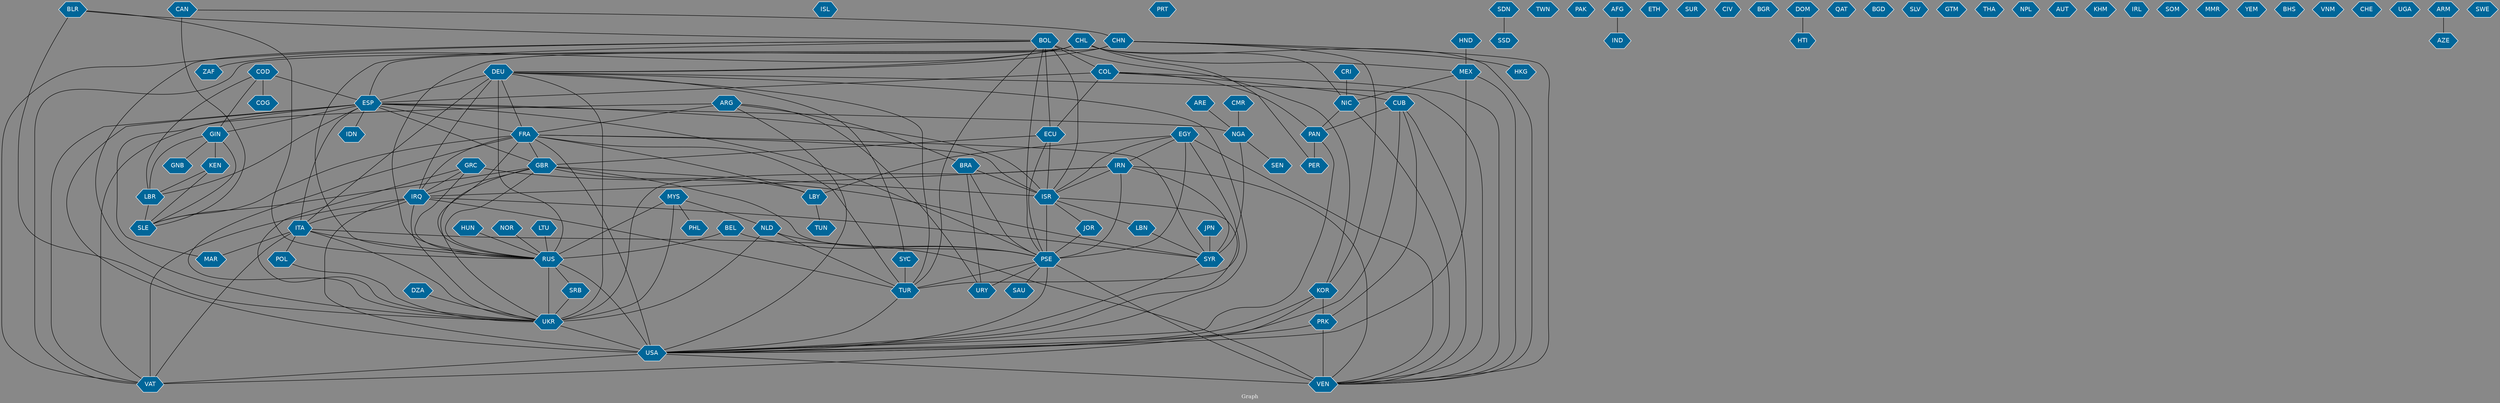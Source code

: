 // Countries together in item graph
graph {
	graph [bgcolor="#888888" fontcolor=white fontsize=12 label="Graph" outputorder=edgesfirst overlap=prism]
	node [color=white fillcolor="#006699" fontcolor=white fontname=Helvetica shape=hexagon style=filled]
	edge [arrowhead=open color=black fontcolor=white fontname=Courier fontsize=12]
		ESP [label=ESP]
		PAN [label=PAN]
		RUS [label=RUS]
		UKR [label=UKR]
		BRA [label=BRA]
		ARG [label=ARG]
		NGA [label=NGA]
		USA [label=USA]
		DEU [label=DEU]
		TUR [label=TUR]
		SYR [label=SYR]
		VEN [label=VEN]
		ITA [label=ITA]
		PSE [label=PSE]
		MEX [label=MEX]
		NIC [label=NIC]
		IRQ [label=IRQ]
		CHN [label=CHN]
		JPN [label=JPN]
		ISL [label=ISL]
		ECU [label=ECU]
		ISR [label=ISR]
		BOL [label=BOL]
		COL [label=COL]
		CHL [label=CHL]
		VAT [label=VAT]
		GBR [label=GBR]
		FRA [label=FRA]
		POL [label=POL]
		NLD [label=NLD]
		LBR [label=LBR]
		DZA [label=DZA]
		CUB [label=CUB]
		IRN [label=IRN]
		LBY [label=LBY]
		PRT [label=PRT]
		SSD [label=SSD]
		SDN [label=SDN]
		MYS [label=MYS]
		KOR [label=KOR]
		PRK [label=PRK]
		TWN [label=TWN]
		CRI [label=CRI]
		SLE [label=SLE]
		PAK [label=PAK]
		HUN [label=HUN]
		IDN [label=IDN]
		IND [label=IND]
		ETH [label=ETH]
		EGY [label=EGY]
		NOR [label=NOR]
		LBN [label=LBN]
		KEN [label=KEN]
		SUR [label=SUR]
		SEN [label=SEN]
		PER [label=PER]
		SRB [label=SRB]
		CIV [label=CIV]
		JOR [label=JOR]
		SYC [label=SYC]
		SAU [label=SAU]
		AFG [label=AFG]
		BGR [label=BGR]
		MAR [label=MAR]
		CAN [label=CAN]
		GIN [label=GIN]
		HTI [label=HTI]
		DOM [label=DOM]
		QAT [label=QAT]
		COG [label=COG]
		HND [label=HND]
		BGD [label=BGD]
		SLV [label=SLV]
		GTM [label=GTM]
		THA [label=THA]
		NPL [label=NPL]
		COD [label=COD]
		GRC [label=GRC]
		URY [label=URY]
		BLR [label=BLR]
		CMR [label=CMR]
		AUT [label=AUT]
		PHL [label=PHL]
		HKG [label=HKG]
		BEL [label=BEL]
		KHM [label=KHM]
		ARE [label=ARE]
		IRL [label=IRL]
		LTU [label=LTU]
		SOM [label=SOM]
		ZAF [label=ZAF]
		MMR [label=MMR]
		YEM [label=YEM]
		BHS [label=BHS]
		VNM [label=VNM]
		CHE [label=CHE]
		UGA [label=UGA]
		TUN [label=TUN]
		GNB [label=GNB]
		AZE [label=AZE]
		ARM [label=ARM]
		SWE [label=SWE]
			COL -- ESP [weight=1]
			ITA -- VEN [weight=3]
			ESP -- PSE [weight=3]
			USA -- VAT [weight=2]
			CUB -- PAN [weight=1]
			GRC -- IRQ [weight=1]
			LTU -- RUS [weight=1]
			FRA -- USA [weight=1]
			ARE -- NGA [weight=1]
			MEX -- VEN [weight=1]
			COL -- ECU [weight=1]
			ARG -- USA [weight=3]
			NIC -- VEN [weight=1]
			COD -- GIN [weight=1]
			NLD -- PSE [weight=1]
			LBY -- TUN [weight=1]
			ITA -- RUS [weight=1]
			MYS -- RUS [weight=2]
			BOL -- TUR [weight=1]
			GBR -- ISR [weight=3]
			COD -- ESP [weight=1]
			CHL -- NIC [weight=1]
			ARG -- VAT [weight=6]
			KOR -- VAT [weight=6]
			IRN -- UKR [weight=1]
			MEX -- NIC [weight=1]
			CHN -- DEU [weight=2]
			IRN -- ISR [weight=2]
			BOL -- ECU [weight=1]
			GBR -- PSE [weight=1]
			BEL -- PSE [weight=1]
			SDN -- SSD [weight=2]
			DOM -- HTI [weight=1]
			ITA -- UKR [weight=1]
			MYS -- PHL [weight=1]
			ARG -- URY [weight=1]
			PRK -- USA [weight=1]
			CHL -- DEU [weight=1]
			DEU -- ESP [weight=6]
			ISR -- LBN [weight=2]
			TUR -- USA [weight=1]
			PSE -- VEN [weight=7]
			CHL -- PER [weight=1]
			KOR -- PRK [weight=2]
			DEU -- RUS [weight=9]
			COL -- CUB [weight=6]
			KOR -- USA [weight=1]
			COD -- LBR [weight=1]
			BOL -- COL [weight=8]
			NGA -- SEN [weight=1]
			ESP -- NGA [weight=1]
			EGY -- PSE [weight=10]
			EGY -- VEN [weight=1]
			NOR -- RUS [weight=1]
			EGY -- ISR [weight=8]
			BLR -- RUS [weight=1]
			FRA -- LBY [weight=1]
			PSE -- SAU [weight=1]
			DEU -- ITA [weight=1]
			PSE -- URY [weight=1]
			NLD -- TUR [weight=1]
			COL -- VEN [weight=1]
			GBR -- LBY [weight=2]
			NLD -- UKR [weight=2]
			BOL -- KOR [weight=2]
			CAN -- CHN [weight=1]
			ECU -- GBR [weight=1]
			BLR -- UKR [weight=2]
			GBR -- SLE [weight=1]
			IRN -- VEN [weight=1]
			ESP -- LBR [weight=3]
			CHL -- ESP [weight=2]
			GIN -- SLE [weight=2]
			ARG -- FRA [weight=1]
			LBN -- SYR [weight=1]
			UKR -- USA [weight=2]
			PSE -- USA [weight=2]
			SYC -- TUR [weight=3]
			ISR -- USA [weight=2]
			HND -- MEX [weight=1]
			DEU -- SYC [weight=1]
			DEU -- USA [weight=2]
			GBR -- RUS [weight=5]
			RUS -- SRB [weight=1]
			CHN -- VEN [weight=2]
			MYS -- UKR [weight=6]
			IRN -- PSE [weight=2]
			BOL -- VAT [weight=3]
			ESP -- VAT [weight=1]
			GBR -- IRQ [weight=6]
			GIN -- KEN [weight=1]
			CHL -- MEX [weight=1]
			CHL -- RUS [weight=1]
			CMR -- NGA [weight=2]
			IRQ -- SYR [weight=2]
			GRC -- RUS [weight=1]
			KEN -- LBR [weight=1]
			DEU -- FRA [weight=2]
			ISR -- PSE [weight=50]
			BRA -- ISR [weight=1]
			FRA -- GBR [weight=1]
			IRN -- IRQ [weight=3]
			GRC -- SYR [weight=1]
			ESP -- FRA [weight=3]
			DEU -- UKR [weight=9]
			CAN -- SLE [weight=2]
			FRA -- RUS [weight=1]
			CHL -- VEN [weight=1]
			ECU -- PSE [weight=1]
			GRC -- UKR [weight=2]
			BOL -- ISR [weight=3]
			ITA -- POL [weight=1]
			ITA -- MAR [weight=1]
			AFG -- IND [weight=1]
			DEU -- IRQ [weight=7]
			FRA -- SYR [weight=2]
			BOL -- UKR [weight=2]
			GIN -- GNB [weight=1]
			KEN -- SLE [weight=1]
			PAN -- PER [weight=1]
			COL -- PAN [weight=2]
			RUS -- UKR [weight=86]
			EGY -- IRN [weight=1]
			ESP -- IDN [weight=1]
			ECU -- ISR [weight=1]
			ESP -- GBR [weight=1]
			BOL -- RUS [weight=2]
			EGY -- LBY [weight=1]
			ESP -- USA [weight=1]
			DZA -- UKR [weight=1]
			CHN -- KOR [weight=1]
			ARM -- AZE [weight=1]
			FRA -- SLE [weight=2]
			JOR -- PSE [weight=2]
			GIN -- LBR [weight=3]
			IRN -- SYR [weight=2]
			CUB -- VEN [weight=1]
			MEX -- USA [weight=2]
			SYR -- USA [weight=3]
			ESP -- ITA [weight=1]
			DEU -- VEN [weight=2]
			ISR -- JOR [weight=1]
			PSE -- TUR [weight=1]
			ESP -- GIN [weight=1]
			MYS -- NLD [weight=2]
			IRQ -- USA [weight=16]
			ESP -- ISR [weight=1]
			ARG -- BRA [weight=3]
			BRA -- PSE [weight=1]
			FRA -- IRQ [weight=7]
			SRB -- UKR [weight=1]
			PRK -- VEN [weight=2]
			HUN -- RUS [weight=1]
			FRA -- TUR [weight=1]
			JPN -- SYR [weight=1]
			CHL -- ZAF [weight=1]
			DEU -- TUR [weight=3]
			GBR -- UKR [weight=4]
			IRQ -- ITA [weight=2]
			BLR -- BOL [weight=1]
			ITA -- VAT [weight=1]
			RUS -- USA [weight=3]
			IRQ -- UKR [weight=2]
			CHN -- VAT [weight=3]
			BEL -- RUS [weight=1]
			NIC -- PAN [weight=2]
			USA -- VEN [weight=2]
			CUB -- USA [weight=2]
			BOL -- PSE [weight=1]
			PAN -- USA [weight=1]
			CUB -- PRK [weight=1]
			ESP -- MAR [weight=2]
			POL -- UKR [weight=1]
			LBR -- SLE [weight=3]
			FRA -- ISR [weight=1]
			COD -- COG [weight=1]
			NGA -- SYR [weight=1]
			BRA -- URY [weight=1]
			EGY -- TUR [weight=1]
			IRQ -- TUR [weight=1]
			FRA -- UKR [weight=1]
			IRQ -- VAT [weight=6]
			CRI -- NIC [weight=1]
			CHN -- HKG [weight=1]
}
